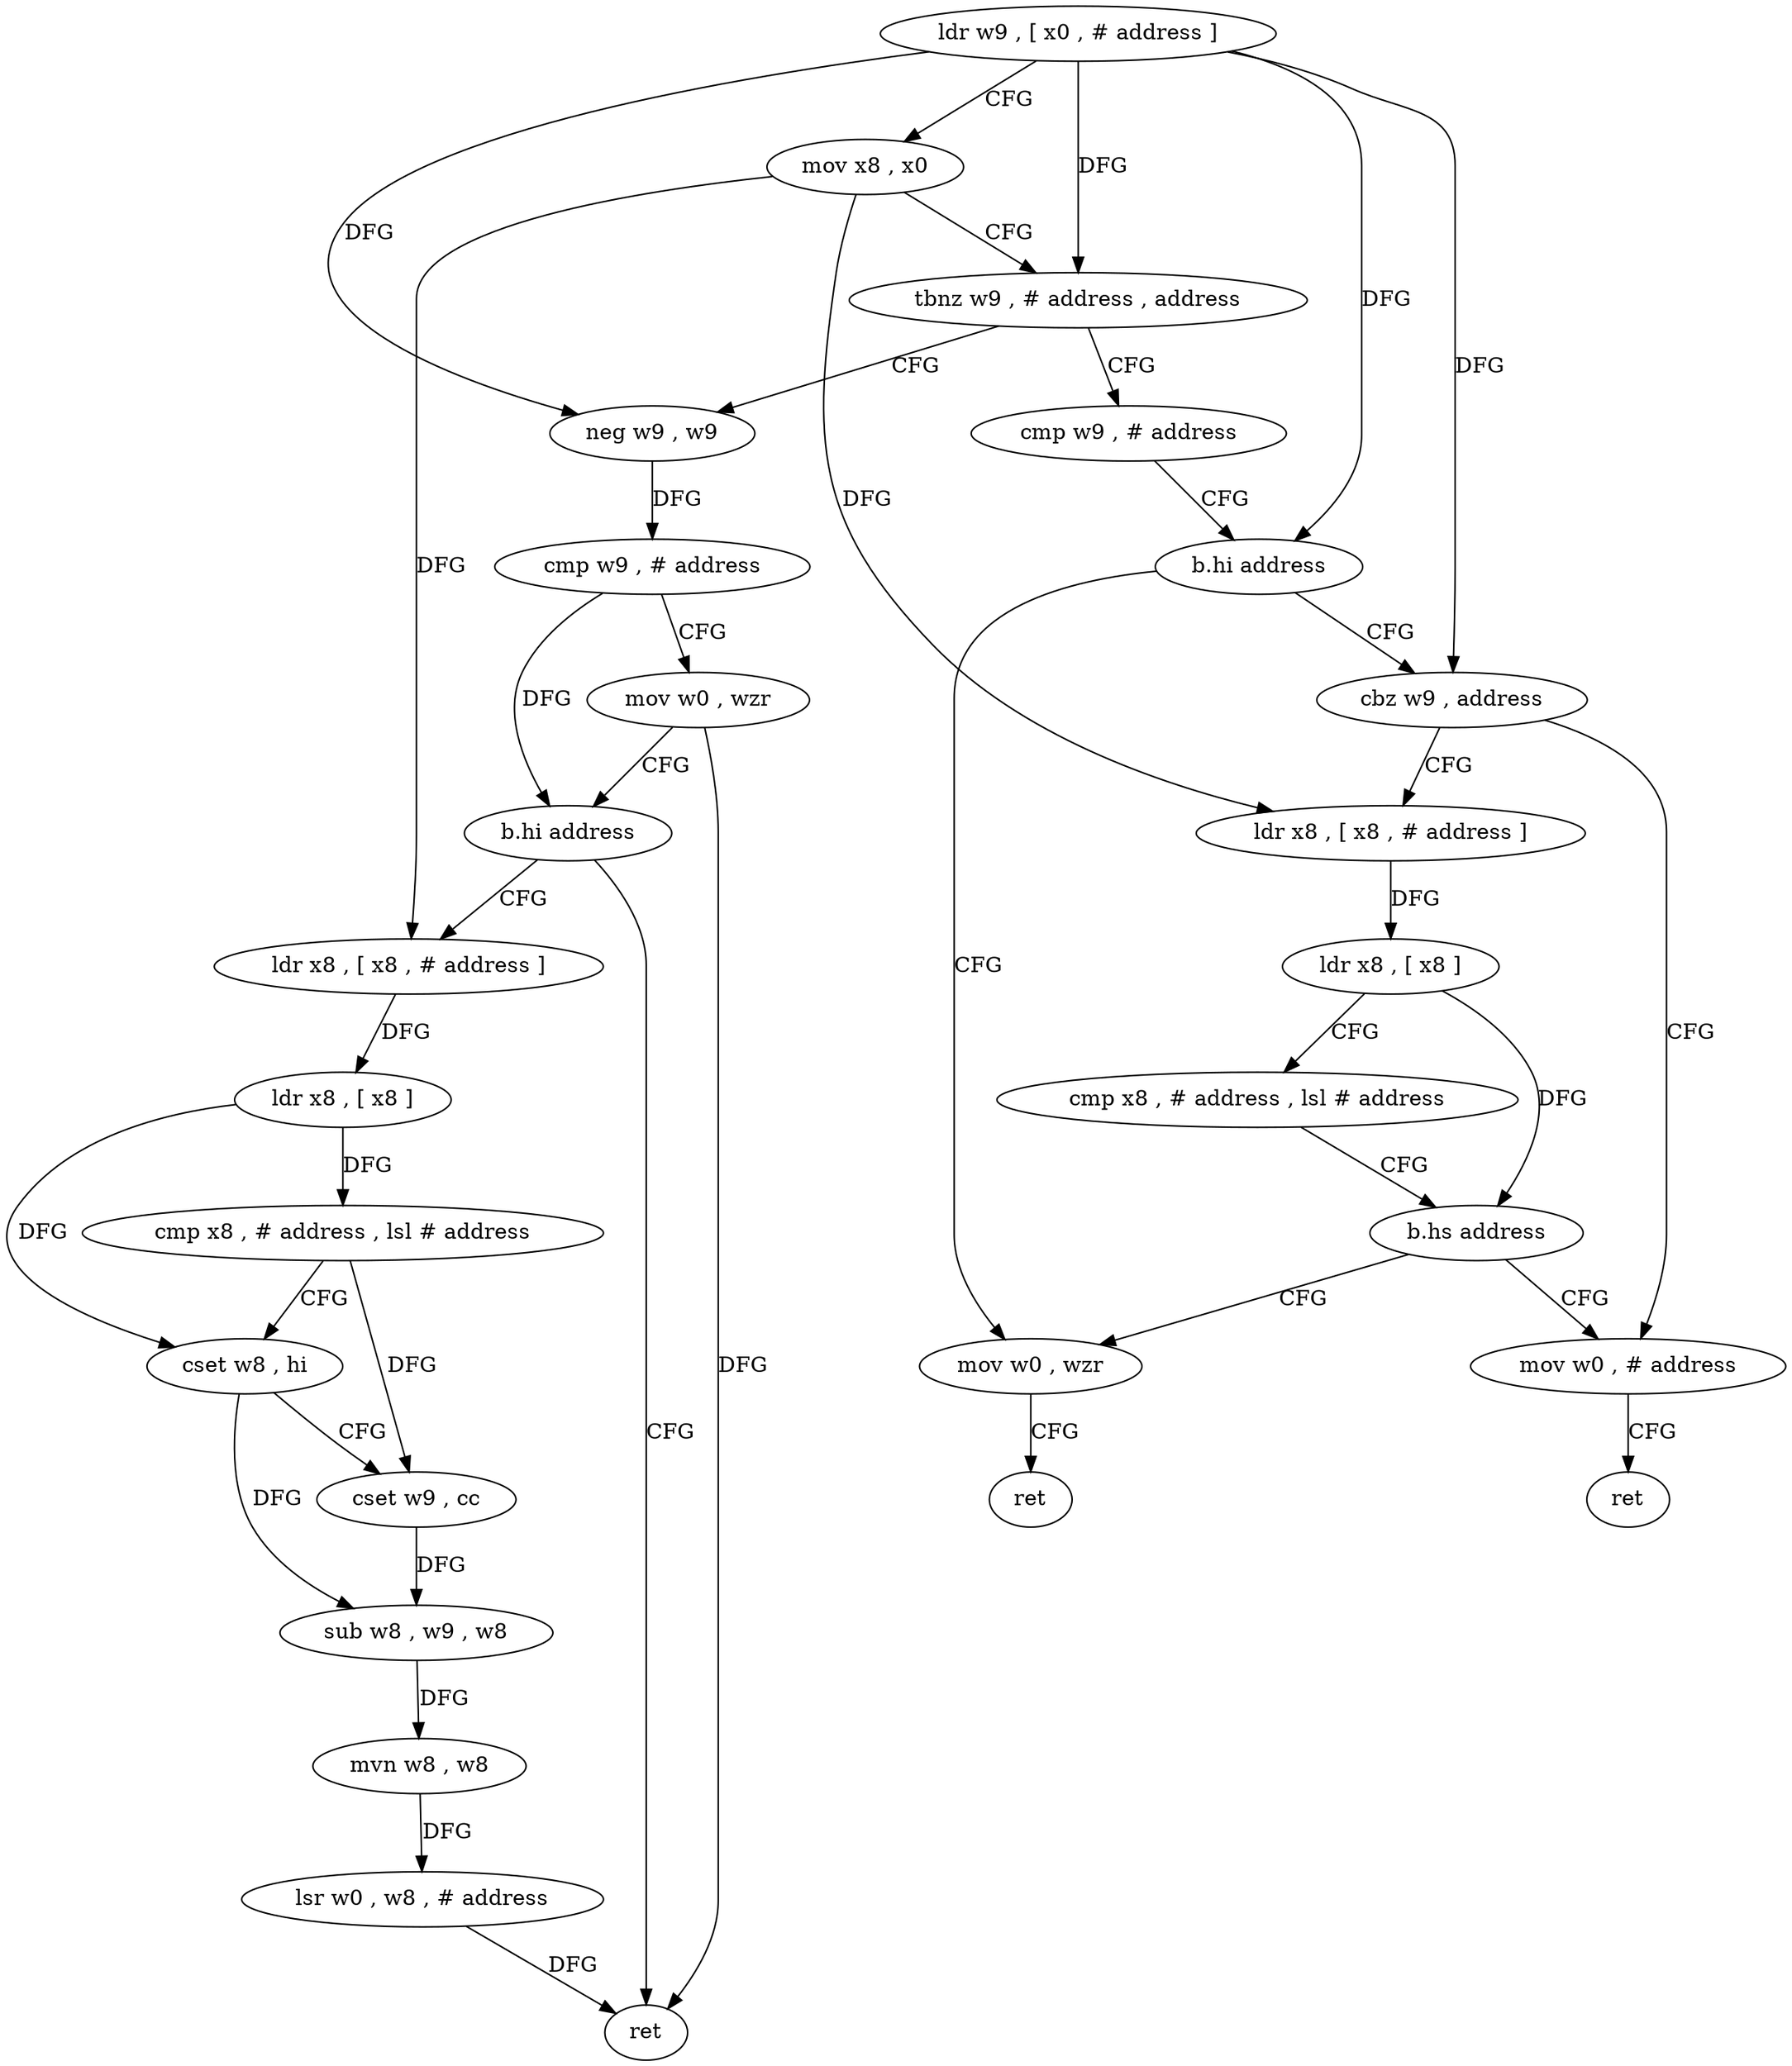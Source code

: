 digraph "func" {
"4228044" [label = "ldr w9 , [ x0 , # address ]" ]
"4228048" [label = "mov x8 , x0" ]
"4228052" [label = "tbnz w9 , # address , address" ]
"4228100" [label = "neg w9 , w9" ]
"4228056" [label = "cmp w9 , # address" ]
"4228104" [label = "cmp w9 , # address" ]
"4228108" [label = "mov w0 , wzr" ]
"4228112" [label = "b.hi address" ]
"4228148" [label = "ret" ]
"4228116" [label = "ldr x8 , [ x8 , # address ]" ]
"4228060" [label = "b.hi address" ]
"4228092" [label = "mov w0 , wzr" ]
"4228064" [label = "cbz w9 , address" ]
"4228120" [label = "ldr x8 , [ x8 ]" ]
"4228124" [label = "cmp x8 , # address , lsl # address" ]
"4228128" [label = "cset w8 , hi" ]
"4228132" [label = "cset w9 , cc" ]
"4228136" [label = "sub w8 , w9 , w8" ]
"4228140" [label = "mvn w8 , w8" ]
"4228144" [label = "lsr w0 , w8 , # address" ]
"4228096" [label = "ret" ]
"4228084" [label = "mov w0 , # address" ]
"4228068" [label = "ldr x8 , [ x8 , # address ]" ]
"4228088" [label = "ret" ]
"4228072" [label = "ldr x8 , [ x8 ]" ]
"4228076" [label = "cmp x8 , # address , lsl # address" ]
"4228080" [label = "b.hs address" ]
"4228044" -> "4228048" [ label = "CFG" ]
"4228044" -> "4228052" [ label = "DFG" ]
"4228044" -> "4228100" [ label = "DFG" ]
"4228044" -> "4228060" [ label = "DFG" ]
"4228044" -> "4228064" [ label = "DFG" ]
"4228048" -> "4228052" [ label = "CFG" ]
"4228048" -> "4228116" [ label = "DFG" ]
"4228048" -> "4228068" [ label = "DFG" ]
"4228052" -> "4228100" [ label = "CFG" ]
"4228052" -> "4228056" [ label = "CFG" ]
"4228100" -> "4228104" [ label = "DFG" ]
"4228056" -> "4228060" [ label = "CFG" ]
"4228104" -> "4228108" [ label = "CFG" ]
"4228104" -> "4228112" [ label = "DFG" ]
"4228108" -> "4228112" [ label = "CFG" ]
"4228108" -> "4228148" [ label = "DFG" ]
"4228112" -> "4228148" [ label = "CFG" ]
"4228112" -> "4228116" [ label = "CFG" ]
"4228116" -> "4228120" [ label = "DFG" ]
"4228060" -> "4228092" [ label = "CFG" ]
"4228060" -> "4228064" [ label = "CFG" ]
"4228092" -> "4228096" [ label = "CFG" ]
"4228064" -> "4228084" [ label = "CFG" ]
"4228064" -> "4228068" [ label = "CFG" ]
"4228120" -> "4228124" [ label = "DFG" ]
"4228120" -> "4228128" [ label = "DFG" ]
"4228124" -> "4228128" [ label = "CFG" ]
"4228124" -> "4228132" [ label = "DFG" ]
"4228128" -> "4228132" [ label = "CFG" ]
"4228128" -> "4228136" [ label = "DFG" ]
"4228132" -> "4228136" [ label = "DFG" ]
"4228136" -> "4228140" [ label = "DFG" ]
"4228140" -> "4228144" [ label = "DFG" ]
"4228144" -> "4228148" [ label = "DFG" ]
"4228084" -> "4228088" [ label = "CFG" ]
"4228068" -> "4228072" [ label = "DFG" ]
"4228072" -> "4228076" [ label = "CFG" ]
"4228072" -> "4228080" [ label = "DFG" ]
"4228076" -> "4228080" [ label = "CFG" ]
"4228080" -> "4228092" [ label = "CFG" ]
"4228080" -> "4228084" [ label = "CFG" ]
}
